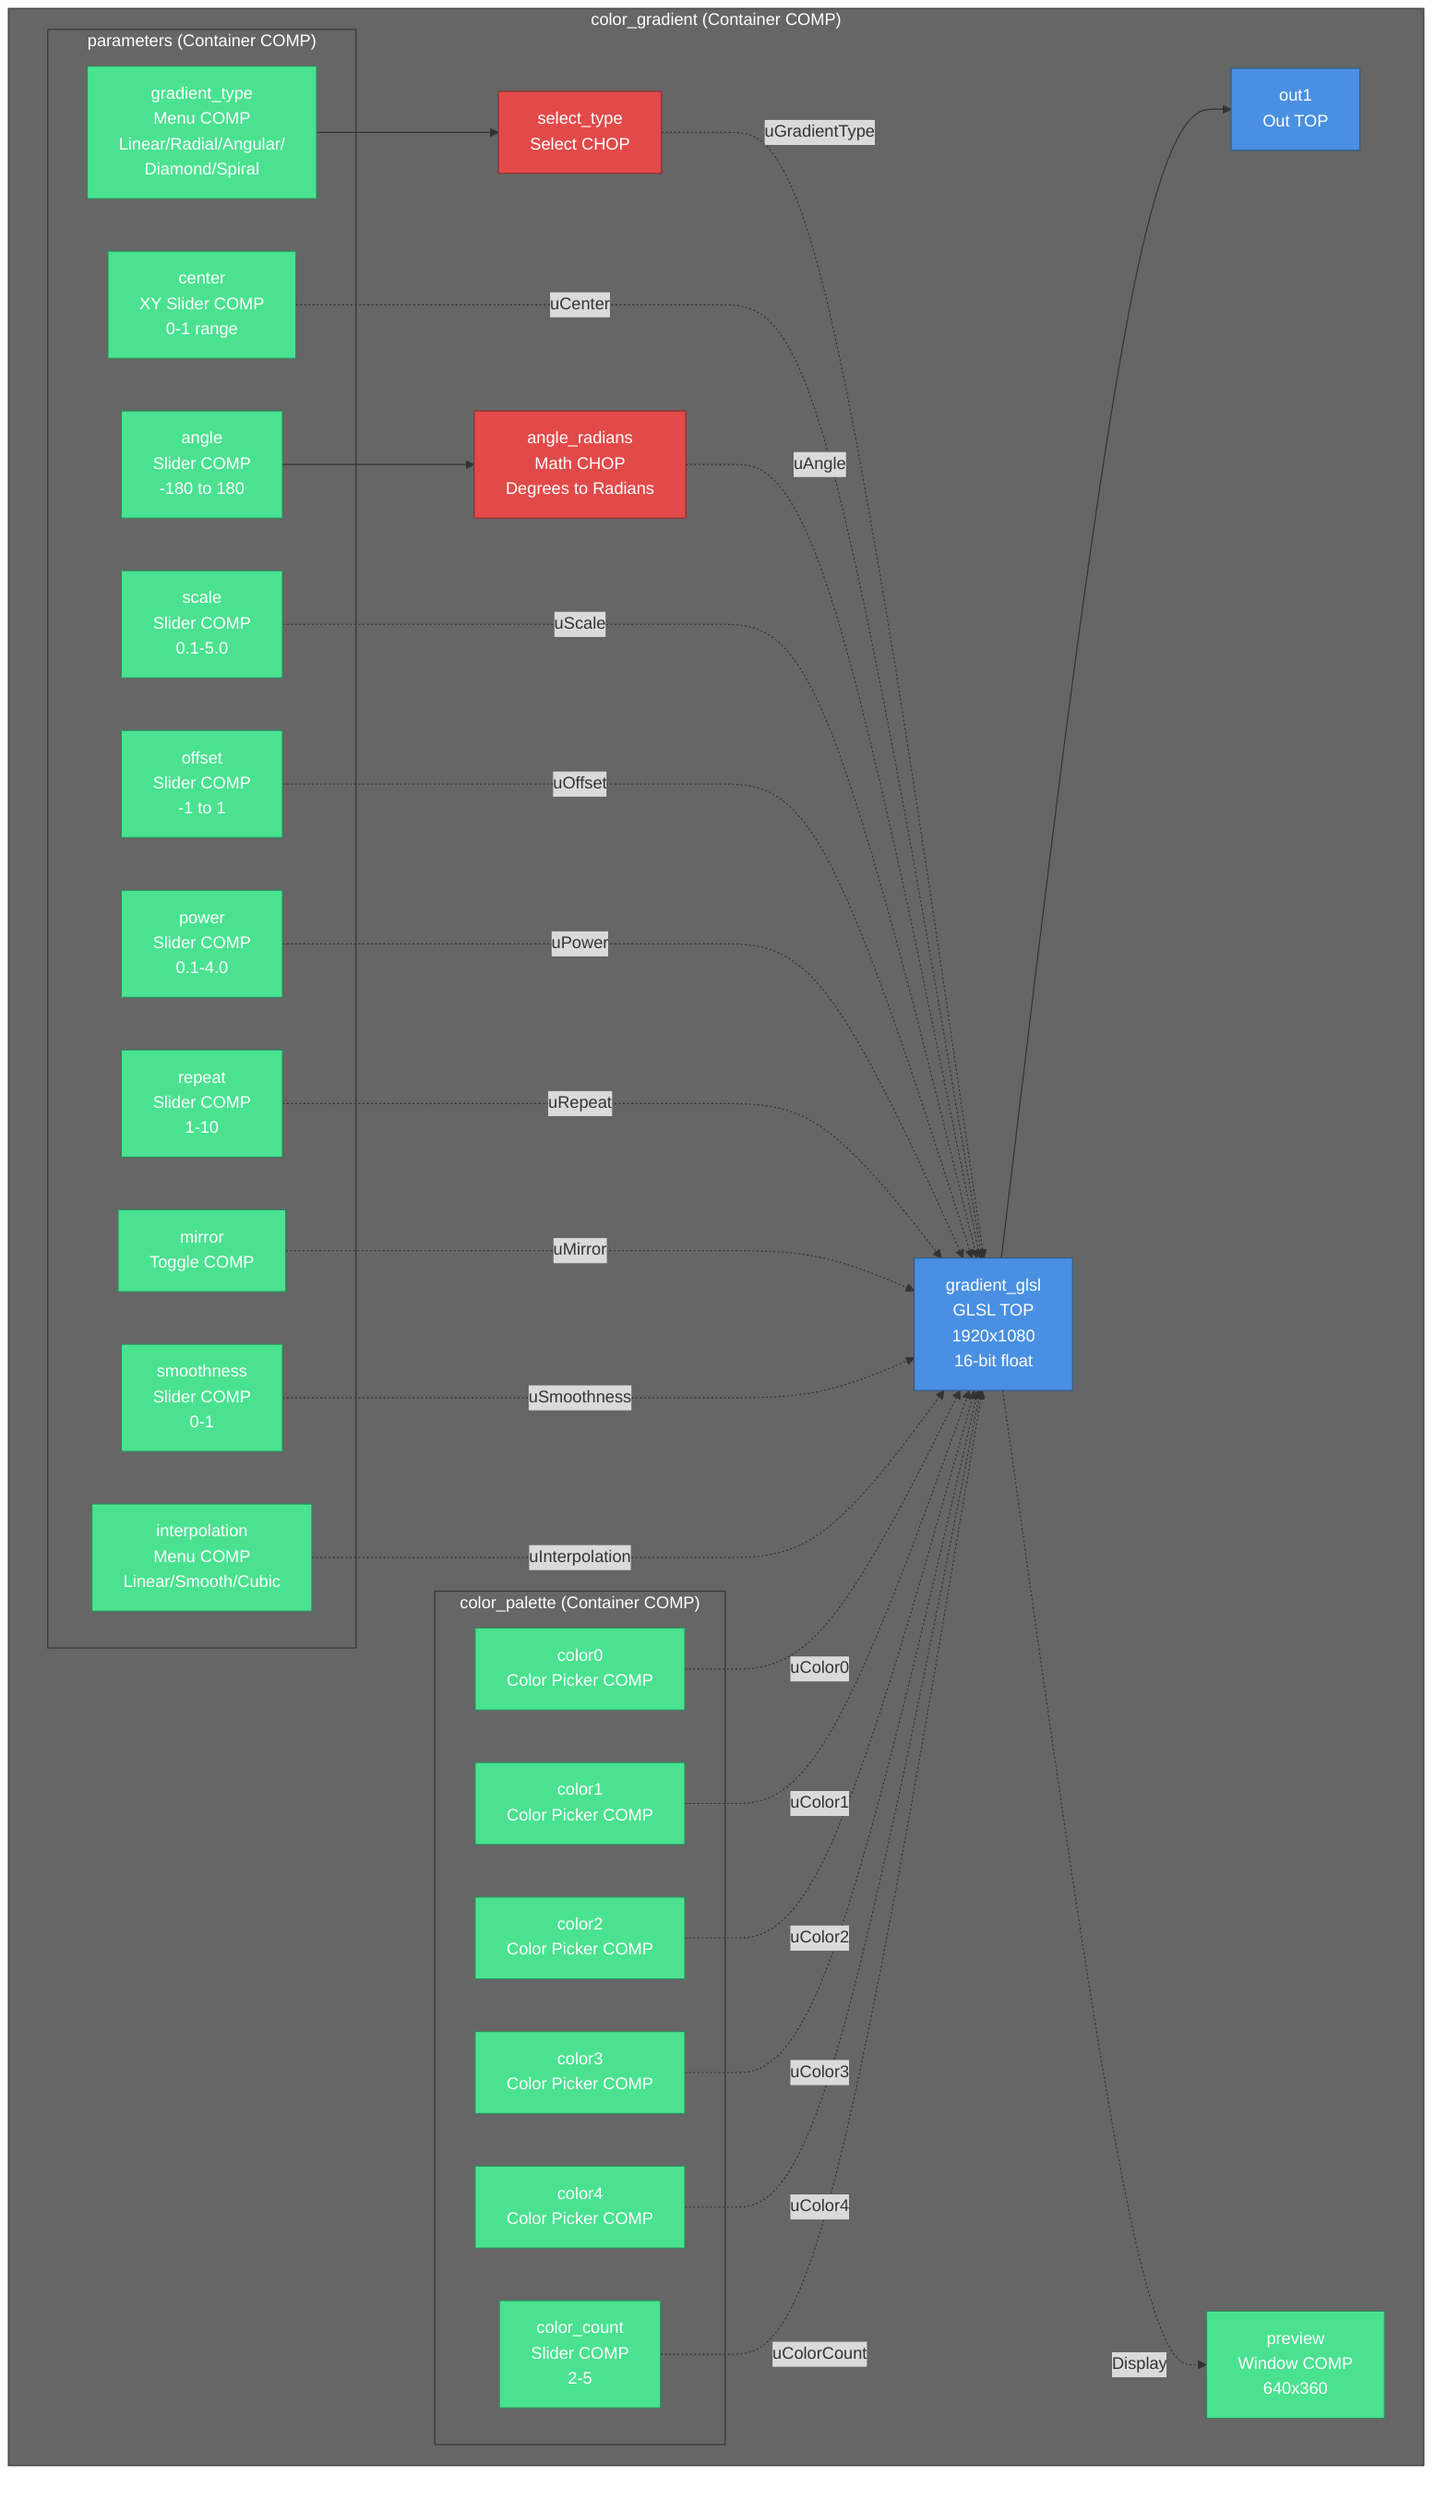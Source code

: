 graph TD
    %% Color Gradient Network Diagram
    
    subgraph container["color_gradient (Container COMP)"]
        %% Main shader
        glsl[gradient_glsl<br/>GLSL TOP<br/>1920x1080<br/>16-bit float]
        
        %% Parameter controls
        subgraph params["parameters (Container COMP)"]
            type[gradient_type<br/>Menu COMP<br/>Linear/Radial/Angular/<br/>Diamond/Spiral]
            center[center<br/>XY Slider COMP<br/>0-1 range]
            angle[angle<br/>Slider COMP<br/>-180 to 180]
            scale[scale<br/>Slider COMP<br/>0.1-5.0]
            offset[offset<br/>Slider COMP<br/>-1 to 1]
            power[power<br/>Slider COMP<br/>0.1-4.0]
            repeat[repeat<br/>Slider COMP<br/>1-10]
            mirror[mirror<br/>Toggle COMP]
            smooth[smoothness<br/>Slider COMP<br/>0-1]
            interp[interpolation<br/>Menu COMP<br/>Linear/Smooth/Cubic]
        end
        
        %% Color palette
        subgraph colors["color_palette (Container COMP)"]
            color0[color0<br/>Color Picker COMP]
            color1[color1<br/>Color Picker COMP]
            color2[color2<br/>Color Picker COMP]
            color3[color3<br/>Color Picker COMP]
            color4[color4<br/>Color Picker COMP]
            count[color_count<br/>Slider COMP<br/>2-5]
        end
        
        %% Parameter processing
        type_select[select_type<br/>Select CHOP]
        angle_rad[angle_radians<br/>Math CHOP<br/>Degrees to Radians]
        
        %% Output
        out1[out1<br/>Out TOP]
        
        %% Preview
        preview[preview<br/>Window COMP<br/>640x360]
    end
    
    %% Connections
    glsl --> out1
    glsl -.->|Display| preview
    
    %% Parameter connections
    type --> type_select
    angle --> angle_rad
    
    type_select -.->|uGradientType| glsl
    center -.->|uCenter| glsl
    angle_rad -.->|uAngle| glsl
    scale -.->|uScale| glsl
    offset -.->|uOffset| glsl
    power -.->|uPower| glsl
    repeat -.->|uRepeat| glsl
    mirror -.->|uMirror| glsl
    smooth -.->|uSmoothness| glsl
    interp -.->|uInterpolation| glsl
    
    %% Color connections
    color0 -.->|uColor0| glsl
    color1 -.->|uColor1| glsl
    color2 -.->|uColor2| glsl
    color3 -.->|uColor3| glsl
    color4 -.->|uColor4| glsl
    count -.->|uColorCount| glsl
    
    %% Styling
    classDef topNode fill:#4a90e2,stroke:#2e5c8a,color:#fff
    classDef chopNode fill:#e24a4a,stroke:#8a2e2e,color:#fff
    classDef compNode fill:#4ae290,stroke:#2e8a5c,color:#fff
    classDef containerNode fill:#666,stroke:#333,color:#fff
    
    class glsl,out1 topNode
    class type_select,angle_rad chopNode
    class type,center,angle,scale,offset,power,repeat,mirror,smooth,interp,color0,color1,color2,color3,color4,count,preview compNode
    class container,params,colors containerNode